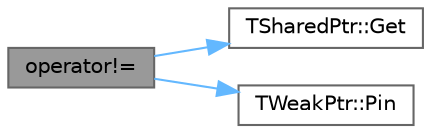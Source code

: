digraph "operator!="
{
 // INTERACTIVE_SVG=YES
 // LATEX_PDF_SIZE
  bgcolor="transparent";
  edge [fontname=Helvetica,fontsize=10,labelfontname=Helvetica,labelfontsize=10];
  node [fontname=Helvetica,fontsize=10,shape=box,height=0.2,width=0.4];
  rankdir="LR";
  Node1 [id="Node000001",label="operator!=",height=0.2,width=0.4,color="gray40", fillcolor="grey60", style="filled", fontcolor="black",tooltip="Global equality operator for TWeakPtr."];
  Node1 -> Node2 [id="edge1_Node000001_Node000002",color="steelblue1",style="solid",tooltip=" "];
  Node2 [id="Node000002",label="TSharedPtr::Get",height=0.2,width=0.4,color="grey40", fillcolor="white", style="filled",URL="$d8/d2f/classTSharedPtr.html#a34b1891c618f9221537ef6f5edc347a9",tooltip="Returns the object referenced by this pointer, or nullptr if no object is reference."];
  Node1 -> Node3 [id="edge2_Node000001_Node000003",color="steelblue1",style="solid",tooltip=" "];
  Node3 [id="Node000003",label="TWeakPtr::Pin",height=0.2,width=0.4,color="grey40", fillcolor="white", style="filled",URL="$da/d84/classTWeakPtr.html#a6c47ad47977109111aabd164077af6bd",tooltip="Converts this weak pointer to a shared pointer that you can use to access the object (if it hasn't ex..."];
}
